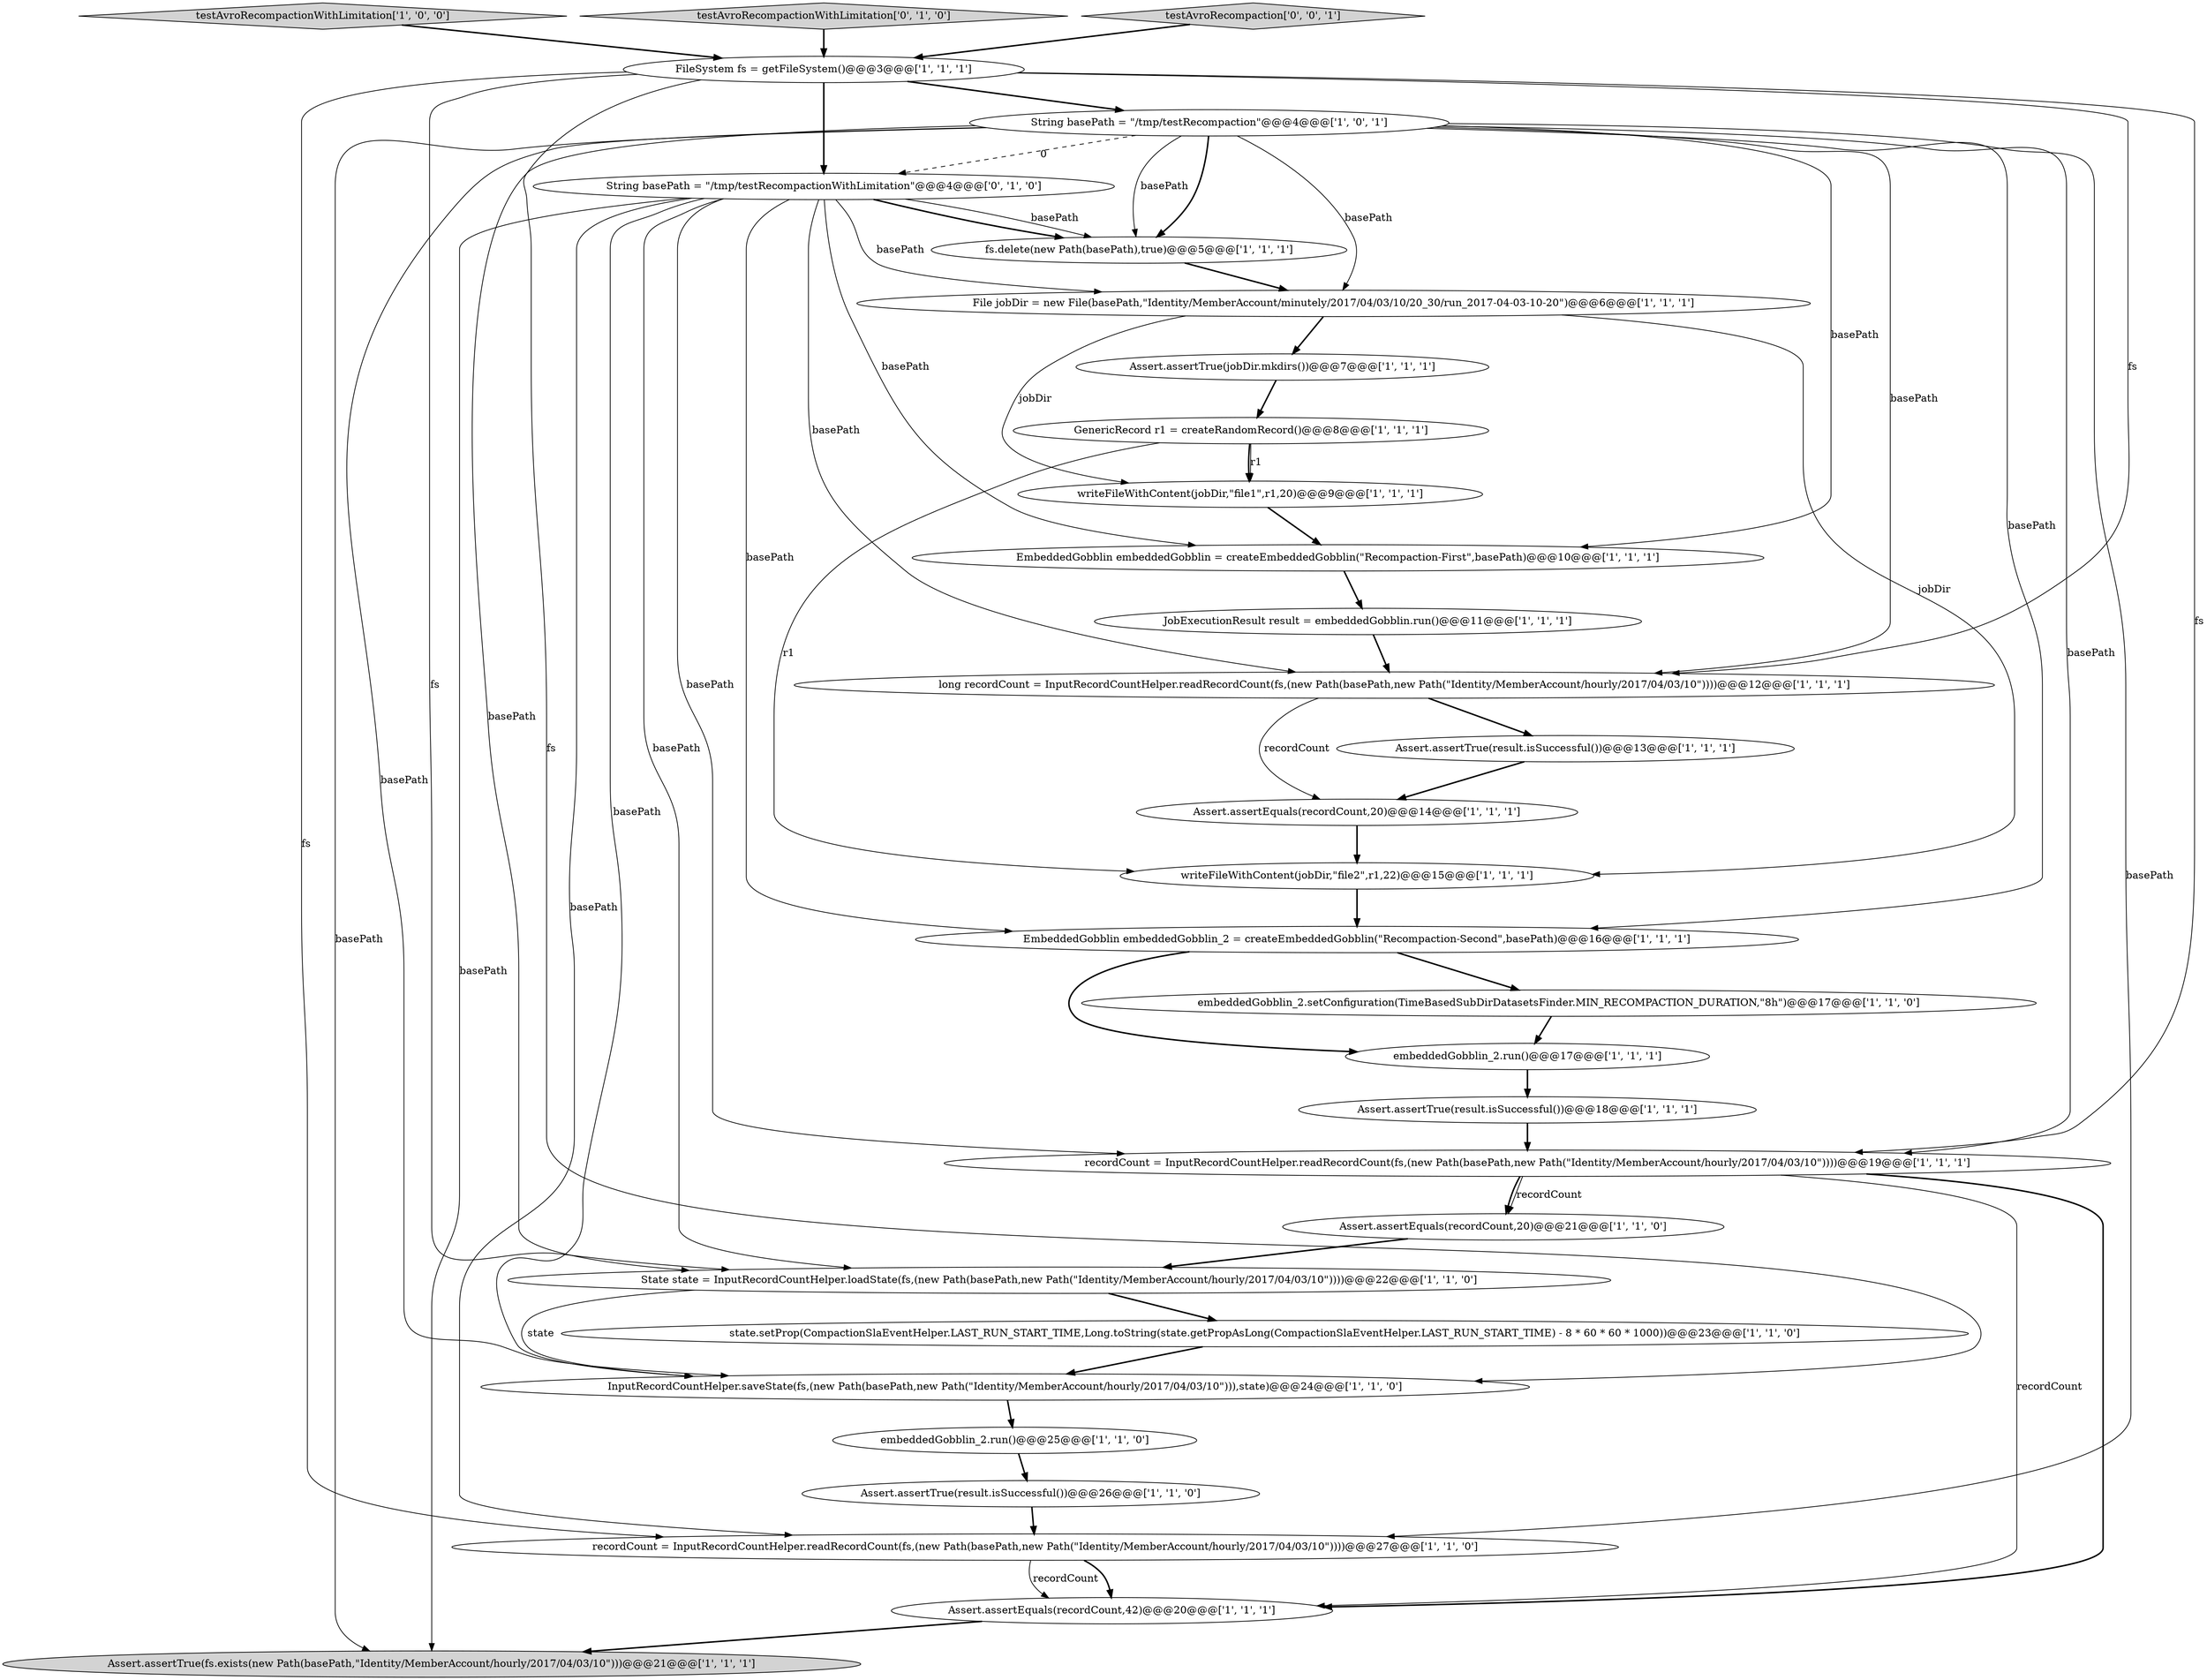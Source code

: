 digraph {
6 [style = filled, label = "testAvroRecompactionWithLimitation['1', '0', '0']", fillcolor = lightgray, shape = diamond image = "AAA0AAABBB1BBB"];
16 [style = filled, label = "state.setProp(CompactionSlaEventHelper.LAST_RUN_START_TIME,Long.toString(state.getPropAsLong(CompactionSlaEventHelper.LAST_RUN_START_TIME) - 8 * 60 * 60 * 1000))@@@23@@@['1', '1', '0']", fillcolor = white, shape = ellipse image = "AAA0AAABBB1BBB"];
21 [style = filled, label = "Assert.assertTrue(fs.exists(new Path(basePath,\"Identity/MemberAccount/hourly/2017/04/03/10\")))@@@21@@@['1', '1', '1']", fillcolor = lightgray, shape = ellipse image = "AAA0AAABBB1BBB"];
29 [style = filled, label = "testAvroRecompactionWithLimitation['0', '1', '0']", fillcolor = lightgray, shape = diamond image = "AAA0AAABBB2BBB"];
3 [style = filled, label = "fs.delete(new Path(basePath),true)@@@5@@@['1', '1', '1']", fillcolor = white, shape = ellipse image = "AAA0AAABBB1BBB"];
15 [style = filled, label = "FileSystem fs = getFileSystem()@@@3@@@['1', '1', '1']", fillcolor = white, shape = ellipse image = "AAA0AAABBB1BBB"];
7 [style = filled, label = "writeFileWithContent(jobDir,\"file2\",r1,22)@@@15@@@['1', '1', '1']", fillcolor = white, shape = ellipse image = "AAA0AAABBB1BBB"];
14 [style = filled, label = "embeddedGobblin_2.run()@@@17@@@['1', '1', '1']", fillcolor = white, shape = ellipse image = "AAA0AAABBB1BBB"];
18 [style = filled, label = "GenericRecord r1 = createRandomRecord()@@@8@@@['1', '1', '1']", fillcolor = white, shape = ellipse image = "AAA0AAABBB1BBB"];
2 [style = filled, label = "recordCount = InputRecordCountHelper.readRecordCount(fs,(new Path(basePath,new Path(\"Identity/MemberAccount/hourly/2017/04/03/10\"))))@@@19@@@['1', '1', '1']", fillcolor = white, shape = ellipse image = "AAA0AAABBB1BBB"];
27 [style = filled, label = "JobExecutionResult result = embeddedGobblin.run()@@@11@@@['1', '1', '1']", fillcolor = white, shape = ellipse image = "AAA0AAABBB1BBB"];
1 [style = filled, label = "long recordCount = InputRecordCountHelper.readRecordCount(fs,(new Path(basePath,new Path(\"Identity/MemberAccount/hourly/2017/04/03/10\"))))@@@12@@@['1', '1', '1']", fillcolor = white, shape = ellipse image = "AAA0AAABBB1BBB"];
25 [style = filled, label = "Assert.assertEquals(recordCount,20)@@@14@@@['1', '1', '1']", fillcolor = white, shape = ellipse image = "AAA0AAABBB1BBB"];
0 [style = filled, label = "Assert.assertTrue(result.isSuccessful())@@@13@@@['1', '1', '1']", fillcolor = white, shape = ellipse image = "AAA0AAABBB1BBB"];
19 [style = filled, label = "recordCount = InputRecordCountHelper.readRecordCount(fs,(new Path(basePath,new Path(\"Identity/MemberAccount/hourly/2017/04/03/10\"))))@@@27@@@['1', '1', '0']", fillcolor = white, shape = ellipse image = "AAA0AAABBB1BBB"];
8 [style = filled, label = "Assert.assertEquals(recordCount,20)@@@21@@@['1', '1', '0']", fillcolor = white, shape = ellipse image = "AAA0AAABBB1BBB"];
5 [style = filled, label = "Assert.assertTrue(result.isSuccessful())@@@18@@@['1', '1', '1']", fillcolor = white, shape = ellipse image = "AAA0AAABBB1BBB"];
30 [style = filled, label = "testAvroRecompaction['0', '0', '1']", fillcolor = lightgray, shape = diamond image = "AAA0AAABBB3BBB"];
12 [style = filled, label = "writeFileWithContent(jobDir,\"file1\",r1,20)@@@9@@@['1', '1', '1']", fillcolor = white, shape = ellipse image = "AAA0AAABBB1BBB"];
11 [style = filled, label = "embeddedGobblin_2.run()@@@25@@@['1', '1', '0']", fillcolor = white, shape = ellipse image = "AAA0AAABBB1BBB"];
28 [style = filled, label = "String basePath = \"/tmp/testRecompactionWithLimitation\"@@@4@@@['0', '1', '0']", fillcolor = white, shape = ellipse image = "AAA1AAABBB2BBB"];
22 [style = filled, label = "Assert.assertEquals(recordCount,42)@@@20@@@['1', '1', '1']", fillcolor = white, shape = ellipse image = "AAA0AAABBB1BBB"];
9 [style = filled, label = "File jobDir = new File(basePath,\"Identity/MemberAccount/minutely/2017/04/03/10/20_30/run_2017-04-03-10-20\")@@@6@@@['1', '1', '1']", fillcolor = white, shape = ellipse image = "AAA0AAABBB1BBB"];
17 [style = filled, label = "Assert.assertTrue(result.isSuccessful())@@@26@@@['1', '1', '0']", fillcolor = white, shape = ellipse image = "AAA0AAABBB1BBB"];
4 [style = filled, label = "embeddedGobblin_2.setConfiguration(TimeBasedSubDirDatasetsFinder.MIN_RECOMPACTION_DURATION,\"8h\")@@@17@@@['1', '1', '0']", fillcolor = white, shape = ellipse image = "AAA0AAABBB1BBB"];
23 [style = filled, label = "EmbeddedGobblin embeddedGobblin = createEmbeddedGobblin(\"Recompaction-First\",basePath)@@@10@@@['1', '1', '1']", fillcolor = white, shape = ellipse image = "AAA0AAABBB1BBB"];
10 [style = filled, label = "EmbeddedGobblin embeddedGobblin_2 = createEmbeddedGobblin(\"Recompaction-Second\",basePath)@@@16@@@['1', '1', '1']", fillcolor = white, shape = ellipse image = "AAA0AAABBB1BBB"];
26 [style = filled, label = "Assert.assertTrue(jobDir.mkdirs())@@@7@@@['1', '1', '1']", fillcolor = white, shape = ellipse image = "AAA0AAABBB1BBB"];
13 [style = filled, label = "InputRecordCountHelper.saveState(fs,(new Path(basePath,new Path(\"Identity/MemberAccount/hourly/2017/04/03/10\"))),state)@@@24@@@['1', '1', '0']", fillcolor = white, shape = ellipse image = "AAA0AAABBB1BBB"];
24 [style = filled, label = "State state = InputRecordCountHelper.loadState(fs,(new Path(basePath,new Path(\"Identity/MemberAccount/hourly/2017/04/03/10\"))))@@@22@@@['1', '1', '0']", fillcolor = white, shape = ellipse image = "AAA0AAABBB1BBB"];
20 [style = filled, label = "String basePath = \"/tmp/testRecompaction\"@@@4@@@['1', '0', '1']", fillcolor = white, shape = ellipse image = "AAA0AAABBB1BBB"];
5->2 [style = bold, label=""];
14->5 [style = bold, label=""];
28->3 [style = solid, label="basePath"];
28->3 [style = bold, label=""];
28->9 [style = solid, label="basePath"];
26->18 [style = bold, label=""];
20->3 [style = bold, label=""];
6->15 [style = bold, label=""];
7->10 [style = bold, label=""];
30->15 [style = bold, label=""];
20->13 [style = solid, label="basePath"];
28->1 [style = solid, label="basePath"];
18->7 [style = solid, label="r1"];
17->19 [style = bold, label=""];
25->7 [style = bold, label=""];
1->25 [style = solid, label="recordCount"];
20->9 [style = solid, label="basePath"];
23->27 [style = bold, label=""];
9->12 [style = solid, label="jobDir"];
28->24 [style = solid, label="basePath"];
19->22 [style = bold, label=""];
28->19 [style = solid, label="basePath"];
28->10 [style = solid, label="basePath"];
0->25 [style = bold, label=""];
28->13 [style = solid, label="basePath"];
12->23 [style = bold, label=""];
11->17 [style = bold, label=""];
16->13 [style = bold, label=""];
20->3 [style = solid, label="basePath"];
20->23 [style = solid, label="basePath"];
20->21 [style = solid, label="basePath"];
20->28 [style = dashed, label="0"];
2->8 [style = bold, label=""];
20->1 [style = solid, label="basePath"];
19->22 [style = solid, label="recordCount"];
18->12 [style = solid, label="r1"];
28->21 [style = solid, label="basePath"];
15->28 [style = bold, label=""];
15->19 [style = solid, label="fs"];
13->11 [style = bold, label=""];
20->10 [style = solid, label="basePath"];
20->24 [style = solid, label="basePath"];
27->1 [style = bold, label=""];
20->19 [style = solid, label="basePath"];
2->22 [style = solid, label="recordCount"];
10->4 [style = bold, label=""];
24->16 [style = bold, label=""];
3->9 [style = bold, label=""];
2->22 [style = bold, label=""];
20->2 [style = solid, label="basePath"];
4->14 [style = bold, label=""];
15->20 [style = bold, label=""];
29->15 [style = bold, label=""];
15->2 [style = solid, label="fs"];
24->13 [style = solid, label="state"];
28->23 [style = solid, label="basePath"];
9->26 [style = bold, label=""];
22->21 [style = bold, label=""];
18->12 [style = bold, label=""];
8->24 [style = bold, label=""];
15->24 [style = solid, label="fs"];
9->7 [style = solid, label="jobDir"];
15->1 [style = solid, label="fs"];
10->14 [style = bold, label=""];
28->2 [style = solid, label="basePath"];
15->13 [style = solid, label="fs"];
2->8 [style = solid, label="recordCount"];
1->0 [style = bold, label=""];
}
